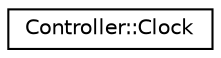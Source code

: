digraph "Graphe hiérarchique des classes"
{
 // LATEX_PDF_SIZE
  edge [fontname="Helvetica",fontsize="10",labelfontname="Helvetica",labelfontsize="10"];
  node [fontname="Helvetica",fontsize="10",shape=record];
  rankdir="LR";
  Node0 [label="Controller::Clock",height=0.2,width=0.4,color="black", fillcolor="white", style="filled",URL="$classController_1_1Clock.html",tooltip="class Clock -"];
}
